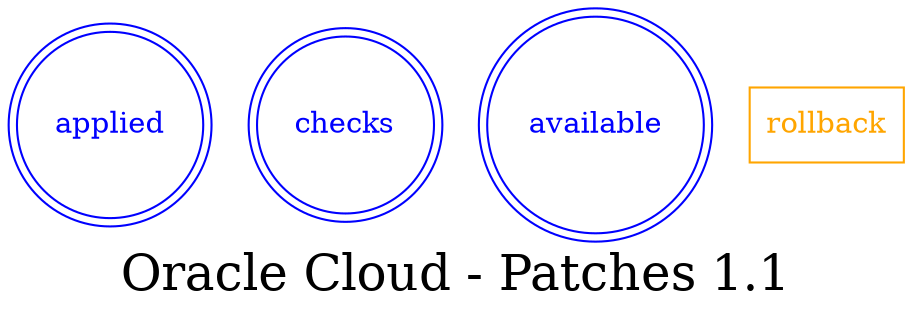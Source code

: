 digraph LexiconGraph {
graph[label="Oracle Cloud - Patches 1.1", fontsize=24]
splines=true
"applied" [color=blue, fontcolor=blue, shape=doublecircle]
"checks" [color=blue, fontcolor=blue, shape=doublecircle]
"available" [color=blue, fontcolor=blue, shape=doublecircle]
"rollback" [color=orange, fontcolor=orange, shape=box]
}
